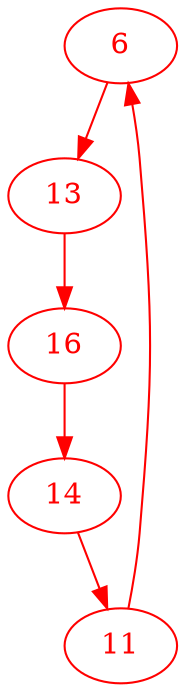 digraph g{
node [color = red, fontcolor=red]; 6 11 13 14 16 ;
6 -> 13 [color=red] ;
11 -> 6 [color=red] ;
13 -> 16 [color=red] ;
14 -> 11 [color=red] ;
16 -> 14 [color=red] ;
}